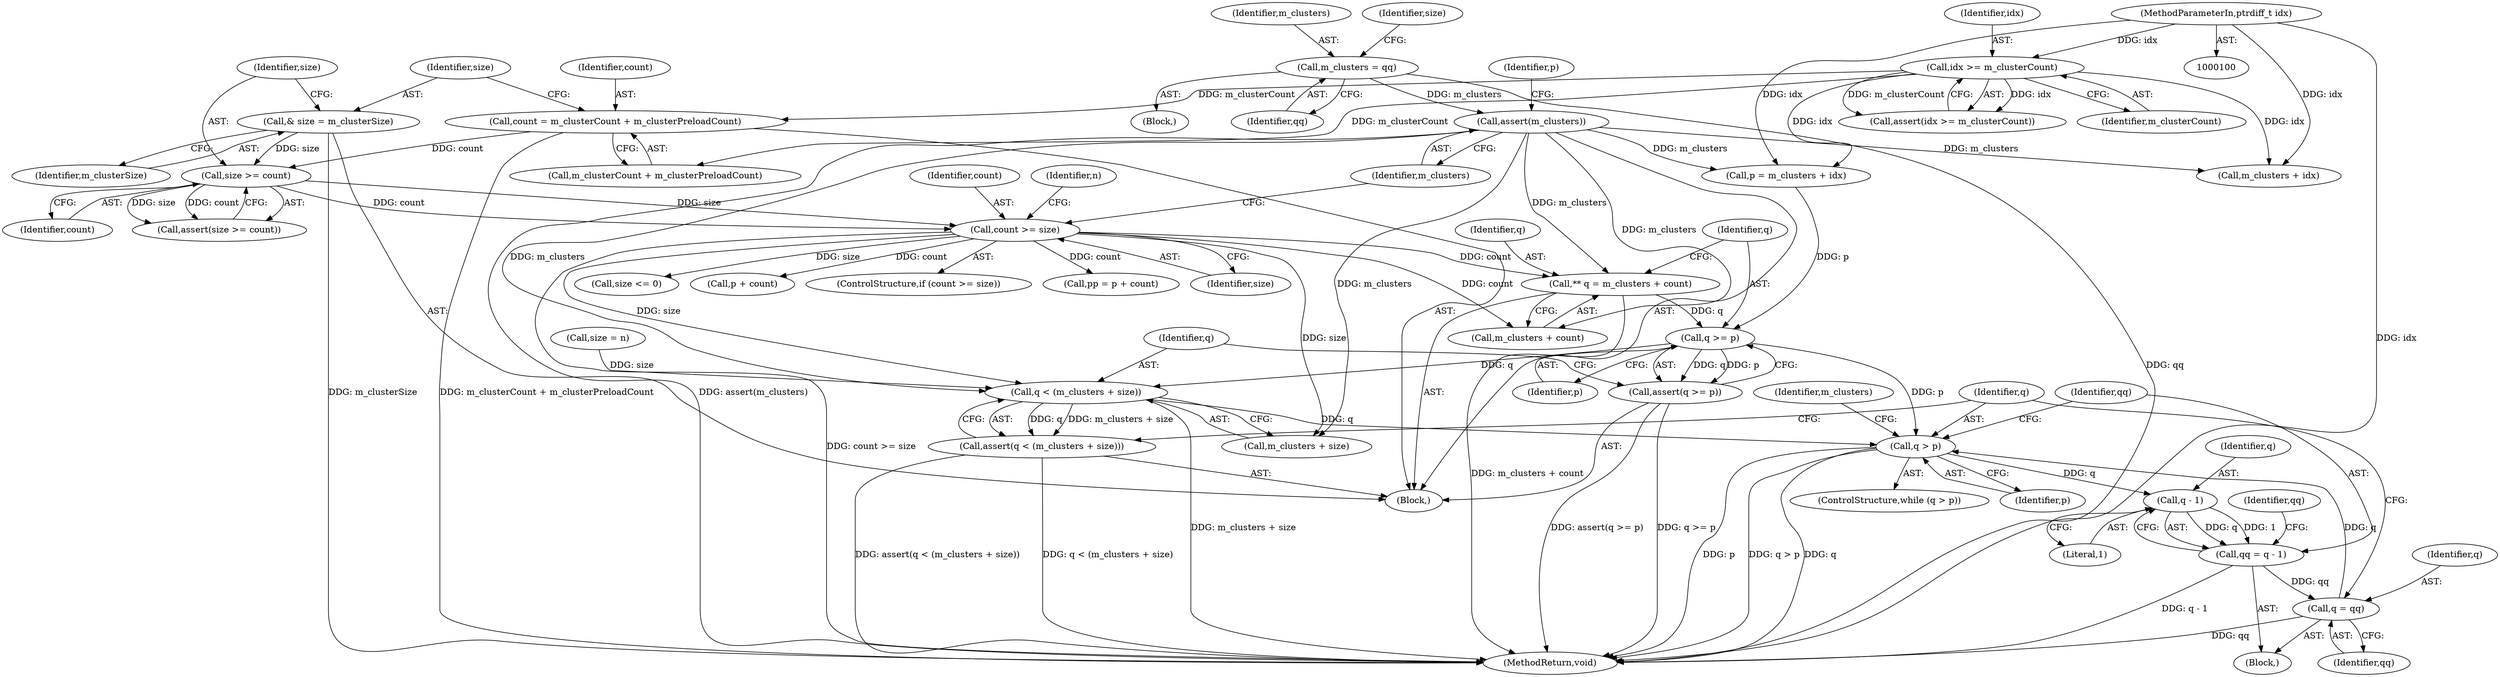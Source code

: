 digraph "1_Android_04839626ed859623901ebd3a5fd483982186b59d_193@integer" {
"1000186" [label="(Call,** q = m_clusters + count)"];
"1000178" [label="(Call,assert(m_clusters))"];
"1000172" [label="(Call,m_clusters = qq)"];
"1000131" [label="(Call,count >= size)"];
"1000127" [label="(Call,size >= count)"];
"1000123" [label="(Call,& size = m_clusterSize)"];
"1000117" [label="(Call,count = m_clusterCount + m_clusterPreloadCount)"];
"1000113" [label="(Call,idx >= m_clusterCount)"];
"1000102" [label="(MethodParameterIn,ptrdiff_t idx)"];
"1000192" [label="(Call,q >= p)"];
"1000191" [label="(Call,assert(q >= p))"];
"1000196" [label="(Call,q < (m_clusters + size))"];
"1000195" [label="(Call,assert(q < (m_clusters + size)))"];
"1000202" [label="(Call,q > p)"];
"1000208" [label="(Call,q - 1)"];
"1000206" [label="(Call,qq = q - 1)"];
"1000223" [label="(Call,q = qq)"];
"1000124" [label="(Identifier,size)"];
"1000117" [label="(Call,count = m_clusterCount + m_clusterPreloadCount)"];
"1000112" [label="(Call,assert(idx >= m_clusterCount))"];
"1000198" [label="(Call,m_clusters + size)"];
"1000178" [label="(Call,assert(m_clusters))"];
"1000131" [label="(Call,count >= size)"];
"1000203" [label="(Identifier,q)"];
"1000182" [label="(Call,m_clusters + idx)"];
"1000174" [label="(Identifier,qq)"];
"1000119" [label="(Call,m_clusterCount + m_clusterPreloadCount)"];
"1000209" [label="(Identifier,q)"];
"1000195" [label="(Call,assert(q < (m_clusters + size)))"];
"1000175" [label="(Call,size = n)"];
"1000181" [label="(Identifier,p)"];
"1000204" [label="(Identifier,p)"];
"1000228" [label="(Identifier,m_clusters)"];
"1000139" [label="(Call,size <= 0)"];
"1000173" [label="(Identifier,m_clusters)"];
"1000133" [label="(Identifier,size)"];
"1000186" [label="(Call,** q = m_clusters + count)"];
"1000196" [label="(Call,q < (m_clusters + size))"];
"1000188" [label="(Call,m_clusters + count)"];
"1000192" [label="(Call,q >= p)"];
"1000129" [label="(Identifier,count)"];
"1000201" [label="(ControlStructure,while (q > p))"];
"1000180" [label="(Call,p = m_clusters + idx)"];
"1000176" [label="(Identifier,size)"];
"1000137" [label="(Identifier,n)"];
"1000115" [label="(Identifier,m_clusterCount)"];
"1000205" [label="(Block,)"];
"1000197" [label="(Identifier,q)"];
"1000210" [label="(Literal,1)"];
"1000233" [label="(MethodReturn,void)"];
"1000225" [label="(Identifier,qq)"];
"1000118" [label="(Identifier,count)"];
"1000127" [label="(Call,size >= count)"];
"1000156" [label="(Call,p + count)"];
"1000193" [label="(Identifier,q)"];
"1000130" [label="(ControlStructure,if (count >= size))"];
"1000172" [label="(Call,m_clusters = qq)"];
"1000134" [label="(Block,)"];
"1000113" [label="(Call,idx >= m_clusterCount)"];
"1000202" [label="(Call,q > p)"];
"1000191" [label="(Call,assert(q >= p))"];
"1000187" [label="(Identifier,q)"];
"1000102" [label="(MethodParameterIn,ptrdiff_t idx)"];
"1000215" [label="(Identifier,qq)"];
"1000154" [label="(Call,pp = p + count)"];
"1000224" [label="(Identifier,q)"];
"1000114" [label="(Identifier,idx)"];
"1000208" [label="(Call,q - 1)"];
"1000125" [label="(Identifier,m_clusterSize)"];
"1000179" [label="(Identifier,m_clusters)"];
"1000194" [label="(Identifier,p)"];
"1000207" [label="(Identifier,qq)"];
"1000206" [label="(Call,qq = q - 1)"];
"1000103" [label="(Block,)"];
"1000223" [label="(Call,q = qq)"];
"1000123" [label="(Call,& size = m_clusterSize)"];
"1000126" [label="(Call,assert(size >= count))"];
"1000132" [label="(Identifier,count)"];
"1000128" [label="(Identifier,size)"];
"1000186" -> "1000103"  [label="AST: "];
"1000186" -> "1000188"  [label="CFG: "];
"1000187" -> "1000186"  [label="AST: "];
"1000188" -> "1000186"  [label="AST: "];
"1000193" -> "1000186"  [label="CFG: "];
"1000186" -> "1000233"  [label="DDG: m_clusters + count"];
"1000178" -> "1000186"  [label="DDG: m_clusters"];
"1000131" -> "1000186"  [label="DDG: count"];
"1000186" -> "1000192"  [label="DDG: q"];
"1000178" -> "1000103"  [label="AST: "];
"1000178" -> "1000179"  [label="CFG: "];
"1000179" -> "1000178"  [label="AST: "];
"1000181" -> "1000178"  [label="CFG: "];
"1000178" -> "1000233"  [label="DDG: assert(m_clusters)"];
"1000172" -> "1000178"  [label="DDG: m_clusters"];
"1000178" -> "1000180"  [label="DDG: m_clusters"];
"1000178" -> "1000182"  [label="DDG: m_clusters"];
"1000178" -> "1000188"  [label="DDG: m_clusters"];
"1000178" -> "1000196"  [label="DDG: m_clusters"];
"1000178" -> "1000198"  [label="DDG: m_clusters"];
"1000172" -> "1000134"  [label="AST: "];
"1000172" -> "1000174"  [label="CFG: "];
"1000173" -> "1000172"  [label="AST: "];
"1000174" -> "1000172"  [label="AST: "];
"1000176" -> "1000172"  [label="CFG: "];
"1000172" -> "1000233"  [label="DDG: qq"];
"1000131" -> "1000130"  [label="AST: "];
"1000131" -> "1000133"  [label="CFG: "];
"1000132" -> "1000131"  [label="AST: "];
"1000133" -> "1000131"  [label="AST: "];
"1000137" -> "1000131"  [label="CFG: "];
"1000179" -> "1000131"  [label="CFG: "];
"1000131" -> "1000233"  [label="DDG: count >= size"];
"1000127" -> "1000131"  [label="DDG: count"];
"1000127" -> "1000131"  [label="DDG: size"];
"1000131" -> "1000139"  [label="DDG: size"];
"1000131" -> "1000154"  [label="DDG: count"];
"1000131" -> "1000156"  [label="DDG: count"];
"1000131" -> "1000188"  [label="DDG: count"];
"1000131" -> "1000196"  [label="DDG: size"];
"1000131" -> "1000198"  [label="DDG: size"];
"1000127" -> "1000126"  [label="AST: "];
"1000127" -> "1000129"  [label="CFG: "];
"1000128" -> "1000127"  [label="AST: "];
"1000129" -> "1000127"  [label="AST: "];
"1000126" -> "1000127"  [label="CFG: "];
"1000127" -> "1000126"  [label="DDG: size"];
"1000127" -> "1000126"  [label="DDG: count"];
"1000123" -> "1000127"  [label="DDG: size"];
"1000117" -> "1000127"  [label="DDG: count"];
"1000123" -> "1000103"  [label="AST: "];
"1000123" -> "1000125"  [label="CFG: "];
"1000124" -> "1000123"  [label="AST: "];
"1000125" -> "1000123"  [label="AST: "];
"1000128" -> "1000123"  [label="CFG: "];
"1000123" -> "1000233"  [label="DDG: m_clusterSize"];
"1000117" -> "1000103"  [label="AST: "];
"1000117" -> "1000119"  [label="CFG: "];
"1000118" -> "1000117"  [label="AST: "];
"1000119" -> "1000117"  [label="AST: "];
"1000124" -> "1000117"  [label="CFG: "];
"1000117" -> "1000233"  [label="DDG: m_clusterCount + m_clusterPreloadCount"];
"1000113" -> "1000117"  [label="DDG: m_clusterCount"];
"1000113" -> "1000112"  [label="AST: "];
"1000113" -> "1000115"  [label="CFG: "];
"1000114" -> "1000113"  [label="AST: "];
"1000115" -> "1000113"  [label="AST: "];
"1000112" -> "1000113"  [label="CFG: "];
"1000113" -> "1000112"  [label="DDG: idx"];
"1000113" -> "1000112"  [label="DDG: m_clusterCount"];
"1000102" -> "1000113"  [label="DDG: idx"];
"1000113" -> "1000119"  [label="DDG: m_clusterCount"];
"1000113" -> "1000180"  [label="DDG: idx"];
"1000113" -> "1000182"  [label="DDG: idx"];
"1000102" -> "1000100"  [label="AST: "];
"1000102" -> "1000233"  [label="DDG: idx"];
"1000102" -> "1000180"  [label="DDG: idx"];
"1000102" -> "1000182"  [label="DDG: idx"];
"1000192" -> "1000191"  [label="AST: "];
"1000192" -> "1000194"  [label="CFG: "];
"1000193" -> "1000192"  [label="AST: "];
"1000194" -> "1000192"  [label="AST: "];
"1000191" -> "1000192"  [label="CFG: "];
"1000192" -> "1000191"  [label="DDG: q"];
"1000192" -> "1000191"  [label="DDG: p"];
"1000180" -> "1000192"  [label="DDG: p"];
"1000192" -> "1000196"  [label="DDG: q"];
"1000192" -> "1000202"  [label="DDG: p"];
"1000191" -> "1000103"  [label="AST: "];
"1000197" -> "1000191"  [label="CFG: "];
"1000191" -> "1000233"  [label="DDG: assert(q >= p)"];
"1000191" -> "1000233"  [label="DDG: q >= p"];
"1000196" -> "1000195"  [label="AST: "];
"1000196" -> "1000198"  [label="CFG: "];
"1000197" -> "1000196"  [label="AST: "];
"1000198" -> "1000196"  [label="AST: "];
"1000195" -> "1000196"  [label="CFG: "];
"1000196" -> "1000233"  [label="DDG: m_clusters + size"];
"1000196" -> "1000195"  [label="DDG: q"];
"1000196" -> "1000195"  [label="DDG: m_clusters + size"];
"1000175" -> "1000196"  [label="DDG: size"];
"1000196" -> "1000202"  [label="DDG: q"];
"1000195" -> "1000103"  [label="AST: "];
"1000203" -> "1000195"  [label="CFG: "];
"1000195" -> "1000233"  [label="DDG: assert(q < (m_clusters + size))"];
"1000195" -> "1000233"  [label="DDG: q < (m_clusters + size)"];
"1000202" -> "1000201"  [label="AST: "];
"1000202" -> "1000204"  [label="CFG: "];
"1000203" -> "1000202"  [label="AST: "];
"1000204" -> "1000202"  [label="AST: "];
"1000207" -> "1000202"  [label="CFG: "];
"1000228" -> "1000202"  [label="CFG: "];
"1000202" -> "1000233"  [label="DDG: q"];
"1000202" -> "1000233"  [label="DDG: p"];
"1000202" -> "1000233"  [label="DDG: q > p"];
"1000223" -> "1000202"  [label="DDG: q"];
"1000202" -> "1000208"  [label="DDG: q"];
"1000208" -> "1000206"  [label="AST: "];
"1000208" -> "1000210"  [label="CFG: "];
"1000209" -> "1000208"  [label="AST: "];
"1000210" -> "1000208"  [label="AST: "];
"1000206" -> "1000208"  [label="CFG: "];
"1000208" -> "1000206"  [label="DDG: q"];
"1000208" -> "1000206"  [label="DDG: 1"];
"1000206" -> "1000205"  [label="AST: "];
"1000207" -> "1000206"  [label="AST: "];
"1000215" -> "1000206"  [label="CFG: "];
"1000206" -> "1000233"  [label="DDG: q - 1"];
"1000206" -> "1000223"  [label="DDG: qq"];
"1000223" -> "1000205"  [label="AST: "];
"1000223" -> "1000225"  [label="CFG: "];
"1000224" -> "1000223"  [label="AST: "];
"1000225" -> "1000223"  [label="AST: "];
"1000203" -> "1000223"  [label="CFG: "];
"1000223" -> "1000233"  [label="DDG: qq"];
}
